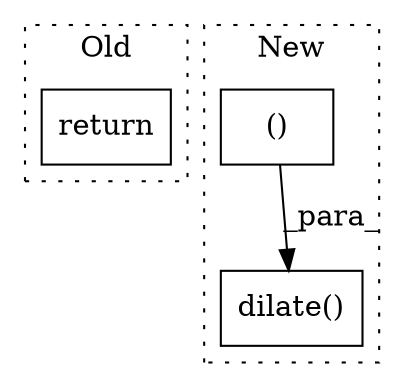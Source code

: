 digraph G {
subgraph cluster0 {
1 [label="return" a="93" s="5516" l="7" shape="box"];
label = "Old";
style="dotted";
}
subgraph cluster1 {
2 [label="dilate()" a="75" s="5338,5361" l="11,15" shape="box"];
3 [label="()" a="54" s="5211" l="2" shape="box"];
label = "New";
style="dotted";
}
3 -> 2 [label="_para_"];
}